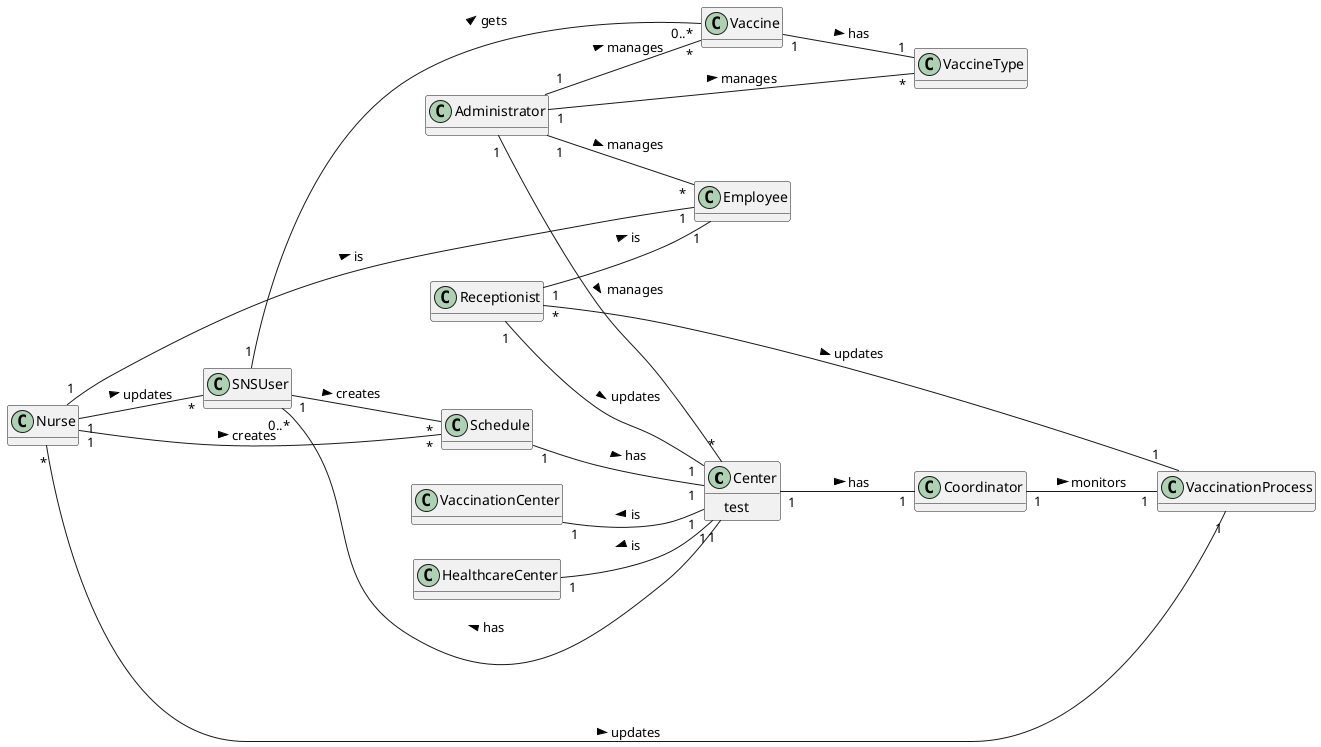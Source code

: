 @startuml
hide methods
left to right direction
skinparam classAttributeIconSize 3


class Center {
-test
}

class Coordinator{

}

class VaccinationCenter {


}

class Employee{

}

class HealthcareCenter{


}

class Nurse {


}

class Receptionist{

}

class Administrator{

}

class Schedule{
}

class SNSUser {

}

class VaccineType{


}

class Vaccine{


}


class VaccinationProcess{


}

Nurse "1" -- "1" Employee: is >
Receptionist "1" -- "1" Employee: is >
Receptionist "1" -- "1" Center: updates >
Receptionist "*" -- "1" VaccinationProcess: updates >
Nurse "*" -- "1" VaccinationProcess: updates >
VaccinationCenter "1" -- "1" Center: is <
HealthcareCenter "1" -- "1" Center: is <

Center "1" -- "0..*" SNSUser: has >
Center "1" -- "1" Coordinator: has >

Coordinator "1" -- "1" VaccinationProcess: monitors >


SNSUser "1" -- "*" Schedule: creates >
Nurse "1" -- "*" Schedule: creates >
Nurse "1" -- "*" SNSUser: updates >
Schedule "1" -- "1" Center: has >
SNSUser "1" - "0..*" Vaccine: gets >
Administrator "1" -- "*" VaccineType: manages >
Administrator "1" -- "*" Vaccine: manages >
Administrator "1" -- "*" Center: manages >
Administrator "1" -- "*" Employee: manages >

Vaccine "1" -- "1" VaccineType: has >
@enduml